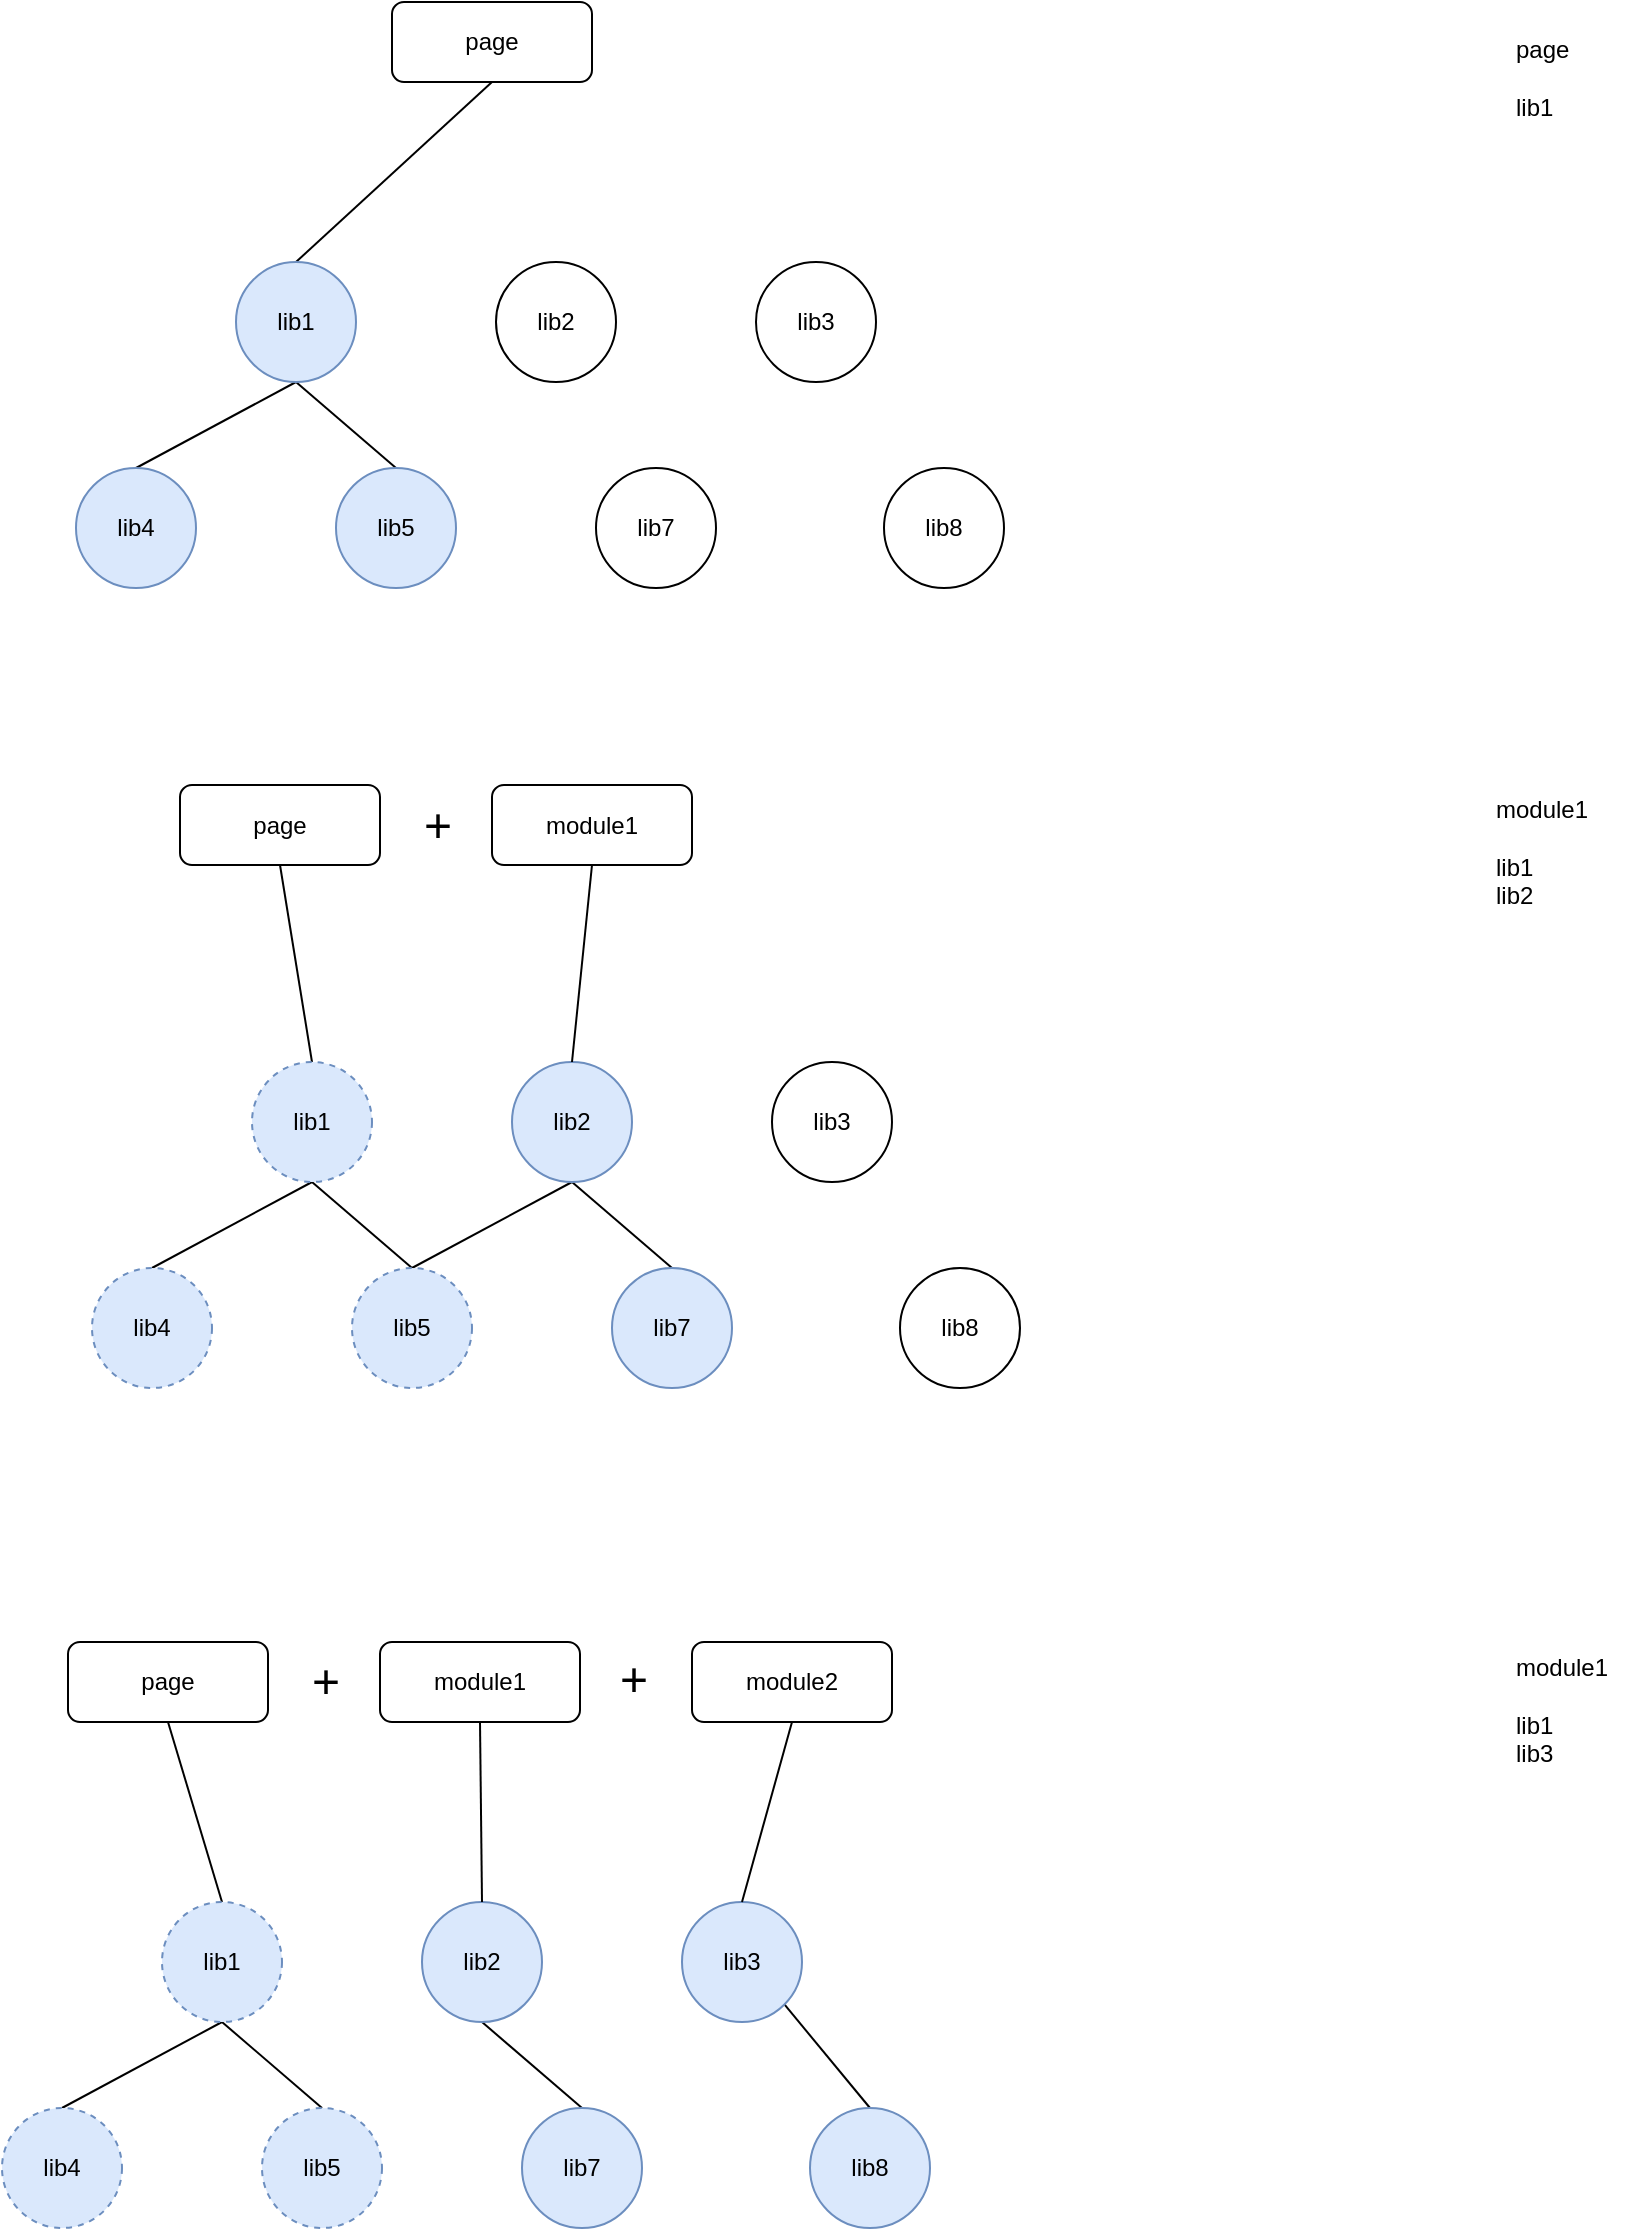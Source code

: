 <mxfile version="12.0.0" type="github" pages="1"><diagram id="V7kjaRonpDHXO3acBs6j" name="Page-1"><mxGraphModel dx="936" dy="657" grid="1" gridSize="10" guides="1" tooltips="1" connect="1" arrows="1" fold="1" page="1" pageScale="1" pageWidth="1169" pageHeight="827" math="0" shadow="0"><root><mxCell id="0"/><mxCell id="1" parent="0"/><mxCell id="Io6uAP2eRbbq206YblSQ-9" style="rounded=0;orthogonalLoop=1;jettySize=auto;html=1;exitX=0.5;exitY=1;exitDx=0;exitDy=0;entryX=0.5;entryY=0;entryDx=0;entryDy=0;endArrow=none;endFill=0;" parent="1" source="Io6uAP2eRbbq206YblSQ-1" target="Io6uAP2eRbbq206YblSQ-2" edge="1"><mxGeometry relative="1" as="geometry"/></mxCell><mxCell id="Io6uAP2eRbbq206YblSQ-1" value="page" style="rounded=1;whiteSpace=wrap;html=1;" parent="1" vertex="1"><mxGeometry x="278" y="120" width="100" height="40" as="geometry"/></mxCell><mxCell id="Io6uAP2eRbbq206YblSQ-24" style="edgeStyle=none;rounded=0;orthogonalLoop=1;jettySize=auto;html=1;exitX=0.5;exitY=1;exitDx=0;exitDy=0;entryX=0.5;entryY=0;entryDx=0;entryDy=0;endArrow=none;endFill=0;" parent="1" source="Io6uAP2eRbbq206YblSQ-2" target="Io6uAP2eRbbq206YblSQ-5" edge="1"><mxGeometry relative="1" as="geometry"/></mxCell><mxCell id="Io6uAP2eRbbq206YblSQ-25" style="edgeStyle=none;rounded=0;orthogonalLoop=1;jettySize=auto;html=1;exitX=0.5;exitY=1;exitDx=0;exitDy=0;entryX=0.5;entryY=0;entryDx=0;entryDy=0;endArrow=none;endFill=0;" parent="1" source="Io6uAP2eRbbq206YblSQ-2" target="Io6uAP2eRbbq206YblSQ-6" edge="1"><mxGeometry relative="1" as="geometry"/></mxCell><mxCell id="Io6uAP2eRbbq206YblSQ-2" value="lib1" style="ellipse;whiteSpace=wrap;html=1;aspect=fixed;fillColor=#dae8fc;strokeColor=#6c8ebf;" parent="1" vertex="1"><mxGeometry x="200" y="250" width="60" height="60" as="geometry"/></mxCell><mxCell id="Io6uAP2eRbbq206YblSQ-3" value="lib2" style="ellipse;whiteSpace=wrap;html=1;aspect=fixed;" parent="1" vertex="1"><mxGeometry x="330" y="250" width="60" height="60" as="geometry"/></mxCell><mxCell id="Io6uAP2eRbbq206YblSQ-4" value="lib3" style="ellipse;whiteSpace=wrap;html=1;aspect=fixed;" parent="1" vertex="1"><mxGeometry x="460" y="250" width="60" height="60" as="geometry"/></mxCell><mxCell id="Io6uAP2eRbbq206YblSQ-5" value="lib4" style="ellipse;whiteSpace=wrap;html=1;aspect=fixed;fillColor=#dae8fc;strokeColor=#6c8ebf;" parent="1" vertex="1"><mxGeometry x="120" y="353" width="60" height="60" as="geometry"/></mxCell><mxCell id="Io6uAP2eRbbq206YblSQ-6" value="lib5" style="ellipse;whiteSpace=wrap;html=1;aspect=fixed;fillColor=#dae8fc;strokeColor=#6c8ebf;" parent="1" vertex="1"><mxGeometry x="250" y="353" width="60" height="60" as="geometry"/></mxCell><mxCell id="Io6uAP2eRbbq206YblSQ-7" value="lib7" style="ellipse;whiteSpace=wrap;html=1;aspect=fixed;" parent="1" vertex="1"><mxGeometry x="380" y="353" width="60" height="60" as="geometry"/></mxCell><mxCell id="Io6uAP2eRbbq206YblSQ-8" value="lib8" style="ellipse;whiteSpace=wrap;html=1;aspect=fixed;" parent="1" vertex="1"><mxGeometry x="524" y="353" width="60" height="60" as="geometry"/></mxCell><mxCell id="Io6uAP2eRbbq206YblSQ-11" style="rounded=0;orthogonalLoop=1;jettySize=auto;html=1;exitX=0.5;exitY=1;exitDx=0;exitDy=0;entryX=0.5;entryY=0;entryDx=0;entryDy=0;endArrow=none;endFill=0;" parent="1" source="Io6uAP2eRbbq206YblSQ-12" target="Io6uAP2eRbbq206YblSQ-13" edge="1"><mxGeometry relative="1" as="geometry"/></mxCell><mxCell id="Io6uAP2eRbbq206YblSQ-12" value="page" style="rounded=1;whiteSpace=wrap;html=1;" parent="1" vertex="1"><mxGeometry x="172" y="511.5" width="100" height="40" as="geometry"/></mxCell><mxCell id="Io6uAP2eRbbq206YblSQ-26" style="edgeStyle=none;rounded=0;orthogonalLoop=1;jettySize=auto;html=1;exitX=0.5;exitY=1;exitDx=0;exitDy=0;entryX=0.5;entryY=0;entryDx=0;entryDy=0;endArrow=none;endFill=0;" parent="1" source="Io6uAP2eRbbq206YblSQ-13" target="Io6uAP2eRbbq206YblSQ-16" edge="1"><mxGeometry relative="1" as="geometry"/></mxCell><mxCell id="Io6uAP2eRbbq206YblSQ-27" style="edgeStyle=none;rounded=0;orthogonalLoop=1;jettySize=auto;html=1;exitX=0.5;exitY=1;exitDx=0;exitDy=0;entryX=0.5;entryY=0;entryDx=0;entryDy=0;endArrow=none;endFill=0;" parent="1" source="Io6uAP2eRbbq206YblSQ-13" target="Io6uAP2eRbbq206YblSQ-17" edge="1"><mxGeometry relative="1" as="geometry"/></mxCell><mxCell id="Io6uAP2eRbbq206YblSQ-13" value="lib1" style="ellipse;whiteSpace=wrap;html=1;aspect=fixed;fillColor=#dae8fc;strokeColor=#6c8ebf;gradientColor=none;dashed=1;" parent="1" vertex="1"><mxGeometry x="208" y="650" width="60" height="60" as="geometry"/></mxCell><mxCell id="Io6uAP2eRbbq206YblSQ-30" style="edgeStyle=none;rounded=0;orthogonalLoop=1;jettySize=auto;html=1;exitX=0.5;exitY=1;exitDx=0;exitDy=0;entryX=0.5;entryY=0;entryDx=0;entryDy=0;endArrow=none;endFill=0;" parent="1" source="Io6uAP2eRbbq206YblSQ-14" target="Io6uAP2eRbbq206YblSQ-18" edge="1"><mxGeometry relative="1" as="geometry"/></mxCell><mxCell id="Io6uAP2eRbbq206YblSQ-51" style="edgeStyle=none;rounded=0;orthogonalLoop=1;jettySize=auto;html=1;exitX=0.5;exitY=1;exitDx=0;exitDy=0;entryX=0.5;entryY=0;entryDx=0;entryDy=0;endArrow=none;endFill=0;" parent="1" source="Io6uAP2eRbbq206YblSQ-14" target="Io6uAP2eRbbq206YblSQ-17" edge="1"><mxGeometry relative="1" as="geometry"/></mxCell><mxCell id="Io6uAP2eRbbq206YblSQ-14" value="lib2" style="ellipse;whiteSpace=wrap;html=1;aspect=fixed;fillColor=#dae8fc;strokeColor=#6c8ebf;" parent="1" vertex="1"><mxGeometry x="338" y="650" width="60" height="60" as="geometry"/></mxCell><mxCell id="Io6uAP2eRbbq206YblSQ-15" value="lib3" style="ellipse;whiteSpace=wrap;html=1;aspect=fixed;" parent="1" vertex="1"><mxGeometry x="468" y="650" width="60" height="60" as="geometry"/></mxCell><mxCell id="Io6uAP2eRbbq206YblSQ-16" value="lib4" style="ellipse;whiteSpace=wrap;html=1;aspect=fixed;fillColor=#dae8fc;strokeColor=#6c8ebf;dashed=1;" parent="1" vertex="1"><mxGeometry x="128" y="753" width="60" height="60" as="geometry"/></mxCell><mxCell id="Io6uAP2eRbbq206YblSQ-17" value="lib5" style="ellipse;whiteSpace=wrap;html=1;aspect=fixed;fillColor=#dae8fc;strokeColor=#6c8ebf;dashed=1;" parent="1" vertex="1"><mxGeometry x="258" y="753" width="60" height="60" as="geometry"/></mxCell><mxCell id="Io6uAP2eRbbq206YblSQ-18" value="lib7" style="ellipse;whiteSpace=wrap;html=1;aspect=fixed;fillColor=#dae8fc;strokeColor=#6c8ebf;" parent="1" vertex="1"><mxGeometry x="388" y="753" width="60" height="60" as="geometry"/></mxCell><mxCell id="Io6uAP2eRbbq206YblSQ-19" value="lib8" style="ellipse;whiteSpace=wrap;html=1;aspect=fixed;" parent="1" vertex="1"><mxGeometry x="532" y="753" width="60" height="60" as="geometry"/></mxCell><mxCell id="Io6uAP2eRbbq206YblSQ-23" style="edgeStyle=none;rounded=0;orthogonalLoop=1;jettySize=auto;html=1;exitX=0.5;exitY=1;exitDx=0;exitDy=0;entryX=0.5;entryY=0;entryDx=0;entryDy=0;endArrow=none;endFill=0;" parent="1" source="Io6uAP2eRbbq206YblSQ-20" target="Io6uAP2eRbbq206YblSQ-14" edge="1"><mxGeometry relative="1" as="geometry"/></mxCell><mxCell id="Io6uAP2eRbbq206YblSQ-20" value="module1" style="rounded=1;whiteSpace=wrap;html=1;" parent="1" vertex="1"><mxGeometry x="328" y="511.5" width="100" height="40" as="geometry"/></mxCell><mxCell id="Io6uAP2eRbbq206YblSQ-21" value="&lt;font style=&quot;font-size: 24px&quot;&gt;+&lt;/font&gt;" style="text;html=1;resizable=0;points=[];autosize=1;align=left;verticalAlign=top;spacingTop=-4;strokeWidth=1;" parent="1" vertex="1"><mxGeometry x="292" y="514.5" width="30" height="37" as="geometry"/></mxCell><mxCell id="Io6uAP2eRbbq206YblSQ-31" style="rounded=0;orthogonalLoop=1;jettySize=auto;html=1;exitX=0.5;exitY=1;exitDx=0;exitDy=0;entryX=0.5;entryY=0;entryDx=0;entryDy=0;endArrow=none;endFill=0;" parent="1" source="Io6uAP2eRbbq206YblSQ-32" target="Io6uAP2eRbbq206YblSQ-35" edge="1"><mxGeometry relative="1" as="geometry"/></mxCell><mxCell id="Io6uAP2eRbbq206YblSQ-32" value="page" style="rounded=1;whiteSpace=wrap;html=1;" parent="1" vertex="1"><mxGeometry x="116" y="940" width="100" height="40" as="geometry"/></mxCell><mxCell id="Io6uAP2eRbbq206YblSQ-33" style="edgeStyle=none;rounded=0;orthogonalLoop=1;jettySize=auto;html=1;exitX=0.5;exitY=1;exitDx=0;exitDy=0;entryX=0.5;entryY=0;entryDx=0;entryDy=0;endArrow=none;endFill=0;" parent="1" source="Io6uAP2eRbbq206YblSQ-35" target="Io6uAP2eRbbq206YblSQ-39" edge="1"><mxGeometry relative="1" as="geometry"/></mxCell><mxCell id="Io6uAP2eRbbq206YblSQ-34" style="edgeStyle=none;rounded=0;orthogonalLoop=1;jettySize=auto;html=1;exitX=0.5;exitY=1;exitDx=0;exitDy=0;entryX=0.5;entryY=0;entryDx=0;entryDy=0;endArrow=none;endFill=0;" parent="1" source="Io6uAP2eRbbq206YblSQ-35" target="Io6uAP2eRbbq206YblSQ-40" edge="1"><mxGeometry relative="1" as="geometry"/></mxCell><mxCell id="Io6uAP2eRbbq206YblSQ-35" value="lib1" style="ellipse;whiteSpace=wrap;html=1;aspect=fixed;fillColor=#dae8fc;strokeColor=#6c8ebf;dashed=1;" parent="1" vertex="1"><mxGeometry x="163" y="1070" width="60" height="60" as="geometry"/></mxCell><mxCell id="Io6uAP2eRbbq206YblSQ-36" style="edgeStyle=none;rounded=0;orthogonalLoop=1;jettySize=auto;html=1;exitX=0.5;exitY=1;exitDx=0;exitDy=0;entryX=0.5;entryY=0;entryDx=0;entryDy=0;endArrow=none;endFill=0;" parent="1" source="Io6uAP2eRbbq206YblSQ-37" target="Io6uAP2eRbbq206YblSQ-41" edge="1"><mxGeometry relative="1" as="geometry"/></mxCell><mxCell id="Io6uAP2eRbbq206YblSQ-37" value="lib2" style="ellipse;whiteSpace=wrap;html=1;aspect=fixed;fillColor=#dae8fc;strokeColor=#6c8ebf;" parent="1" vertex="1"><mxGeometry x="293" y="1070" width="60" height="60" as="geometry"/></mxCell><mxCell id="Io6uAP2eRbbq206YblSQ-49" style="edgeStyle=none;rounded=0;orthogonalLoop=1;jettySize=auto;html=1;exitX=1;exitY=1;exitDx=0;exitDy=0;entryX=0.5;entryY=0;entryDx=0;entryDy=0;endArrow=none;endFill=0;" parent="1" source="Io6uAP2eRbbq206YblSQ-38" target="Io6uAP2eRbbq206YblSQ-42" edge="1"><mxGeometry relative="1" as="geometry"/></mxCell><mxCell id="Io6uAP2eRbbq206YblSQ-38" value="lib3" style="ellipse;whiteSpace=wrap;html=1;aspect=fixed;fillColor=#dae8fc;strokeColor=#6c8ebf;" parent="1" vertex="1"><mxGeometry x="423" y="1070" width="60" height="60" as="geometry"/></mxCell><mxCell id="Io6uAP2eRbbq206YblSQ-39" value="lib4" style="ellipse;whiteSpace=wrap;html=1;aspect=fixed;fillColor=#dae8fc;strokeColor=#6c8ebf;dashed=1;" parent="1" vertex="1"><mxGeometry x="83" y="1173" width="60" height="60" as="geometry"/></mxCell><mxCell id="Io6uAP2eRbbq206YblSQ-40" value="lib5" style="ellipse;whiteSpace=wrap;html=1;aspect=fixed;fillColor=#dae8fc;strokeColor=#6c8ebf;dashed=1;" parent="1" vertex="1"><mxGeometry x="213" y="1173" width="60" height="60" as="geometry"/></mxCell><mxCell id="Io6uAP2eRbbq206YblSQ-41" value="lib7" style="ellipse;whiteSpace=wrap;html=1;aspect=fixed;fillColor=#dae8fc;strokeColor=#6c8ebf;" parent="1" vertex="1"><mxGeometry x="343" y="1173" width="60" height="60" as="geometry"/></mxCell><mxCell id="Io6uAP2eRbbq206YblSQ-42" value="lib8" style="ellipse;whiteSpace=wrap;html=1;aspect=fixed;fillColor=#dae8fc;strokeColor=#6c8ebf;" parent="1" vertex="1"><mxGeometry x="487" y="1173" width="60" height="60" as="geometry"/></mxCell><mxCell id="Io6uAP2eRbbq206YblSQ-43" style="edgeStyle=none;rounded=0;orthogonalLoop=1;jettySize=auto;html=1;exitX=0.5;exitY=1;exitDx=0;exitDy=0;entryX=0.5;entryY=0;entryDx=0;entryDy=0;endArrow=none;endFill=0;" parent="1" source="Io6uAP2eRbbq206YblSQ-44" target="Io6uAP2eRbbq206YblSQ-37" edge="1"><mxGeometry relative="1" as="geometry"/></mxCell><mxCell id="Io6uAP2eRbbq206YblSQ-44" value="module1" style="rounded=1;whiteSpace=wrap;html=1;" parent="1" vertex="1"><mxGeometry x="272" y="940" width="100" height="40" as="geometry"/></mxCell><mxCell id="Io6uAP2eRbbq206YblSQ-45" value="&lt;font style=&quot;font-size: 24px&quot;&gt;+&lt;/font&gt;" style="text;html=1;resizable=0;points=[];autosize=1;align=left;verticalAlign=top;spacingTop=-4;strokeWidth=1;" parent="1" vertex="1"><mxGeometry x="236" y="943" width="30" height="37" as="geometry"/></mxCell><mxCell id="Io6uAP2eRbbq206YblSQ-48" style="edgeStyle=none;rounded=0;orthogonalLoop=1;jettySize=auto;html=1;exitX=0.5;exitY=1;exitDx=0;exitDy=0;entryX=0.5;entryY=0;entryDx=0;entryDy=0;endArrow=none;endFill=0;" parent="1" source="Io6uAP2eRbbq206YblSQ-46" target="Io6uAP2eRbbq206YblSQ-38" edge="1"><mxGeometry relative="1" as="geometry"/></mxCell><mxCell id="Io6uAP2eRbbq206YblSQ-46" value="module2" style="rounded=1;whiteSpace=wrap;html=1;" parent="1" vertex="1"><mxGeometry x="428" y="940" width="100" height="40" as="geometry"/></mxCell><mxCell id="Io6uAP2eRbbq206YblSQ-47" value="&lt;font style=&quot;font-size: 24px&quot;&gt;+&lt;/font&gt;" style="text;html=1;resizable=0;points=[];autosize=1;align=left;verticalAlign=top;spacingTop=-4;strokeWidth=1;" parent="1" vertex="1"><mxGeometry x="390" y="941.5" width="30" height="37" as="geometry"/></mxCell><mxCell id="Io6uAP2eRbbq206YblSQ-50" value="module1&lt;br&gt;&lt;br&gt;lib1&lt;br&gt;lib2" style="text;html=1;resizable=0;points=[];autosize=1;align=left;verticalAlign=top;spacingTop=-4;" parent="1" vertex="1"><mxGeometry x="828" y="514" width="60" height="60" as="geometry"/></mxCell><mxCell id="Io6uAP2eRbbq206YblSQ-52" value="module1&lt;br&gt;&lt;br&gt;lib1&lt;br&gt;lib3" style="text;html=1;resizable=0;points=[];autosize=1;align=left;verticalAlign=top;spacingTop=-4;" parent="1" vertex="1"><mxGeometry x="838" y="943" width="60" height="60" as="geometry"/></mxCell><mxCell id="Io6uAP2eRbbq206YblSQ-53" value="page&lt;br&gt;&lt;br&gt;lib1" style="text;html=1;resizable=0;points=[];autosize=1;align=left;verticalAlign=top;spacingTop=-4;" parent="1" vertex="1"><mxGeometry x="838" y="134" width="40" height="40" as="geometry"/></mxCell></root></mxGraphModel></diagram></mxfile>